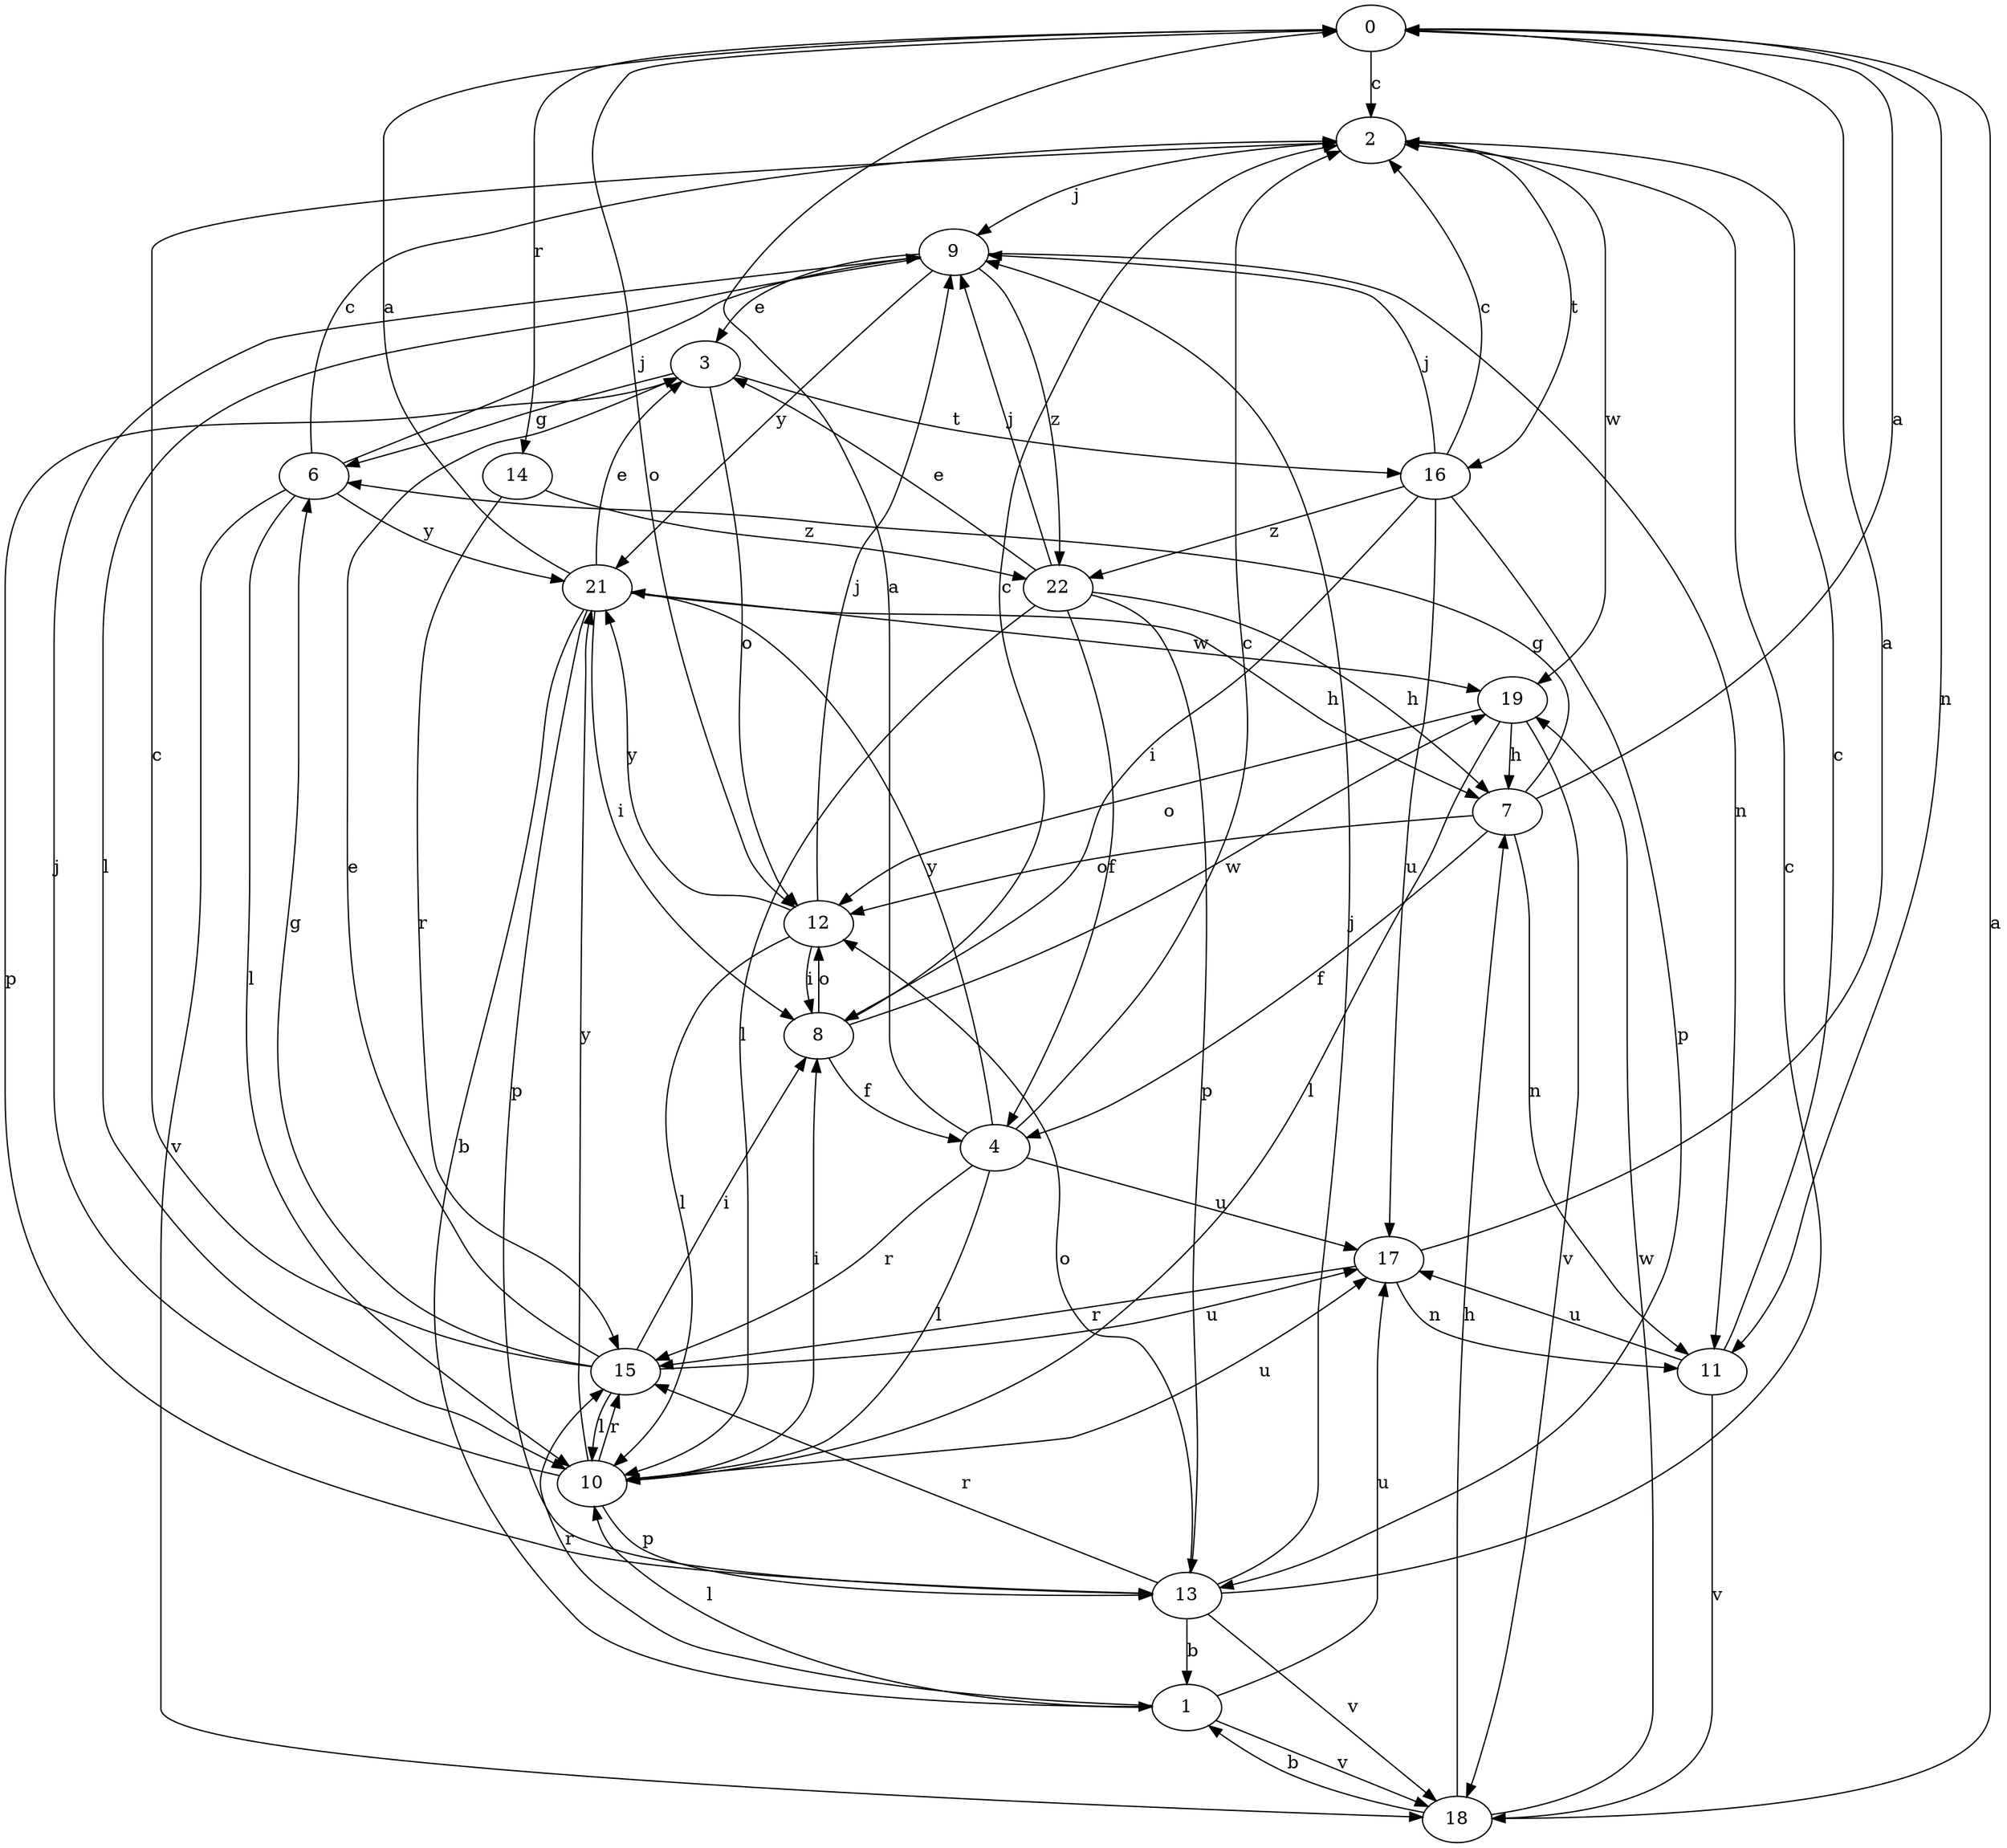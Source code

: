 strict digraph  {
0;
1;
2;
3;
4;
6;
7;
8;
9;
10;
11;
12;
13;
14;
15;
16;
17;
18;
19;
21;
22;
0 -> 2  [label=c];
0 -> 11  [label=n];
0 -> 12  [label=o];
0 -> 14  [label=r];
1 -> 10  [label=l];
1 -> 15  [label=r];
1 -> 17  [label=u];
1 -> 18  [label=v];
2 -> 9  [label=j];
2 -> 16  [label=t];
2 -> 19  [label=w];
3 -> 6  [label=g];
3 -> 12  [label=o];
3 -> 13  [label=p];
3 -> 16  [label=t];
4 -> 0  [label=a];
4 -> 2  [label=c];
4 -> 10  [label=l];
4 -> 15  [label=r];
4 -> 17  [label=u];
4 -> 21  [label=y];
6 -> 2  [label=c];
6 -> 9  [label=j];
6 -> 10  [label=l];
6 -> 18  [label=v];
6 -> 21  [label=y];
7 -> 0  [label=a];
7 -> 4  [label=f];
7 -> 6  [label=g];
7 -> 11  [label=n];
7 -> 12  [label=o];
8 -> 2  [label=c];
8 -> 4  [label=f];
8 -> 12  [label=o];
8 -> 19  [label=w];
9 -> 3  [label=e];
9 -> 10  [label=l];
9 -> 11  [label=n];
9 -> 21  [label=y];
9 -> 22  [label=z];
10 -> 8  [label=i];
10 -> 9  [label=j];
10 -> 13  [label=p];
10 -> 15  [label=r];
10 -> 17  [label=u];
10 -> 21  [label=y];
11 -> 2  [label=c];
11 -> 17  [label=u];
11 -> 18  [label=v];
12 -> 8  [label=i];
12 -> 9  [label=j];
12 -> 10  [label=l];
12 -> 21  [label=y];
13 -> 1  [label=b];
13 -> 2  [label=c];
13 -> 9  [label=j];
13 -> 12  [label=o];
13 -> 15  [label=r];
13 -> 18  [label=v];
14 -> 15  [label=r];
14 -> 22  [label=z];
15 -> 2  [label=c];
15 -> 3  [label=e];
15 -> 6  [label=g];
15 -> 8  [label=i];
15 -> 10  [label=l];
15 -> 17  [label=u];
16 -> 2  [label=c];
16 -> 8  [label=i];
16 -> 9  [label=j];
16 -> 13  [label=p];
16 -> 17  [label=u];
16 -> 22  [label=z];
17 -> 0  [label=a];
17 -> 11  [label=n];
17 -> 15  [label=r];
18 -> 0  [label=a];
18 -> 1  [label=b];
18 -> 7  [label=h];
18 -> 19  [label=w];
19 -> 7  [label=h];
19 -> 10  [label=l];
19 -> 12  [label=o];
19 -> 18  [label=v];
21 -> 0  [label=a];
21 -> 1  [label=b];
21 -> 3  [label=e];
21 -> 7  [label=h];
21 -> 8  [label=i];
21 -> 13  [label=p];
21 -> 19  [label=w];
22 -> 3  [label=e];
22 -> 4  [label=f];
22 -> 7  [label=h];
22 -> 9  [label=j];
22 -> 10  [label=l];
22 -> 13  [label=p];
}
